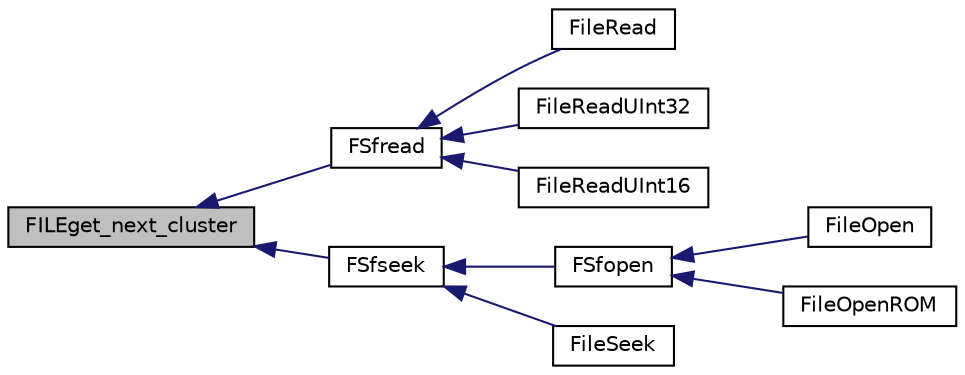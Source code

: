 digraph "FILEget_next_cluster"
{
  edge [fontname="Helvetica",fontsize="10",labelfontname="Helvetica",labelfontsize="10"];
  node [fontname="Helvetica",fontsize="10",shape=record];
  rankdir="LR";
  Node1 [label="FILEget_next_cluster",height=0.2,width=0.4,color="black", fillcolor="grey75", style="filled", fontcolor="black"];
  Node1 -> Node2 [dir="back",color="midnightblue",fontsize="10",style="solid",fontname="Helvetica"];
  Node2 [label="FSfread",height=0.2,width=0.4,color="black", fillcolor="white", style="filled",URL="$_f_s_i_o_8c.html#ae2416613659351f120d760526eb44d16"];
  Node2 -> Node3 [dir="back",color="midnightblue",fontsize="10",style="solid",fontname="Helvetica"];
  Node3 [label="FileRead",height=0.2,width=0.4,color="black", fillcolor="white", style="filled",URL="$_file_system_8c.html#a6792e5fd19633f0b096936a3e5db5ac1"];
  Node2 -> Node4 [dir="back",color="midnightblue",fontsize="10",style="solid",fontname="Helvetica"];
  Node4 [label="FileReadUInt32",height=0.2,width=0.4,color="black", fillcolor="white", style="filled",URL="$_file_system_8c.html#ad54161038e9e79e3be160afcf1c98ab7"];
  Node2 -> Node5 [dir="back",color="midnightblue",fontsize="10",style="solid",fontname="Helvetica"];
  Node5 [label="FileReadUInt16",height=0.2,width=0.4,color="black", fillcolor="white", style="filled",URL="$_file_system_8c.html#a960ec12e544c68a7a787e0e20270ccb3"];
  Node1 -> Node6 [dir="back",color="midnightblue",fontsize="10",style="solid",fontname="Helvetica"];
  Node6 [label="FSfseek",height=0.2,width=0.4,color="black", fillcolor="white", style="filled",URL="$_f_s_i_o_8c.html#a919fabb3203e0eacf711b957bf803c10"];
  Node6 -> Node7 [dir="back",color="midnightblue",fontsize="10",style="solid",fontname="Helvetica"];
  Node7 [label="FSfopen",height=0.2,width=0.4,color="black", fillcolor="white", style="filled",URL="$_f_s_i_o_8c.html#a80780b69226fc956fb01be96e3dd4e66"];
  Node7 -> Node8 [dir="back",color="midnightblue",fontsize="10",style="solid",fontname="Helvetica"];
  Node8 [label="FileOpen",height=0.2,width=0.4,color="black", fillcolor="white", style="filled",URL="$_file_system_8c.html#aa82c8d7821c63cb52f019ffeb362c64b"];
  Node7 -> Node9 [dir="back",color="midnightblue",fontsize="10",style="solid",fontname="Helvetica"];
  Node9 [label="FileOpenROM",height=0.2,width=0.4,color="black", fillcolor="white", style="filled",URL="$_file_system_8c.html#ac74a42145bf44bfe5754a02f0b50bc55"];
  Node6 -> Node10 [dir="back",color="midnightblue",fontsize="10",style="solid",fontname="Helvetica"];
  Node10 [label="FileSeek",height=0.2,width=0.4,color="black", fillcolor="white", style="filled",URL="$_file_system_8c.html#a3125bcf58f339ee61661f4df158c94f4"];
}

